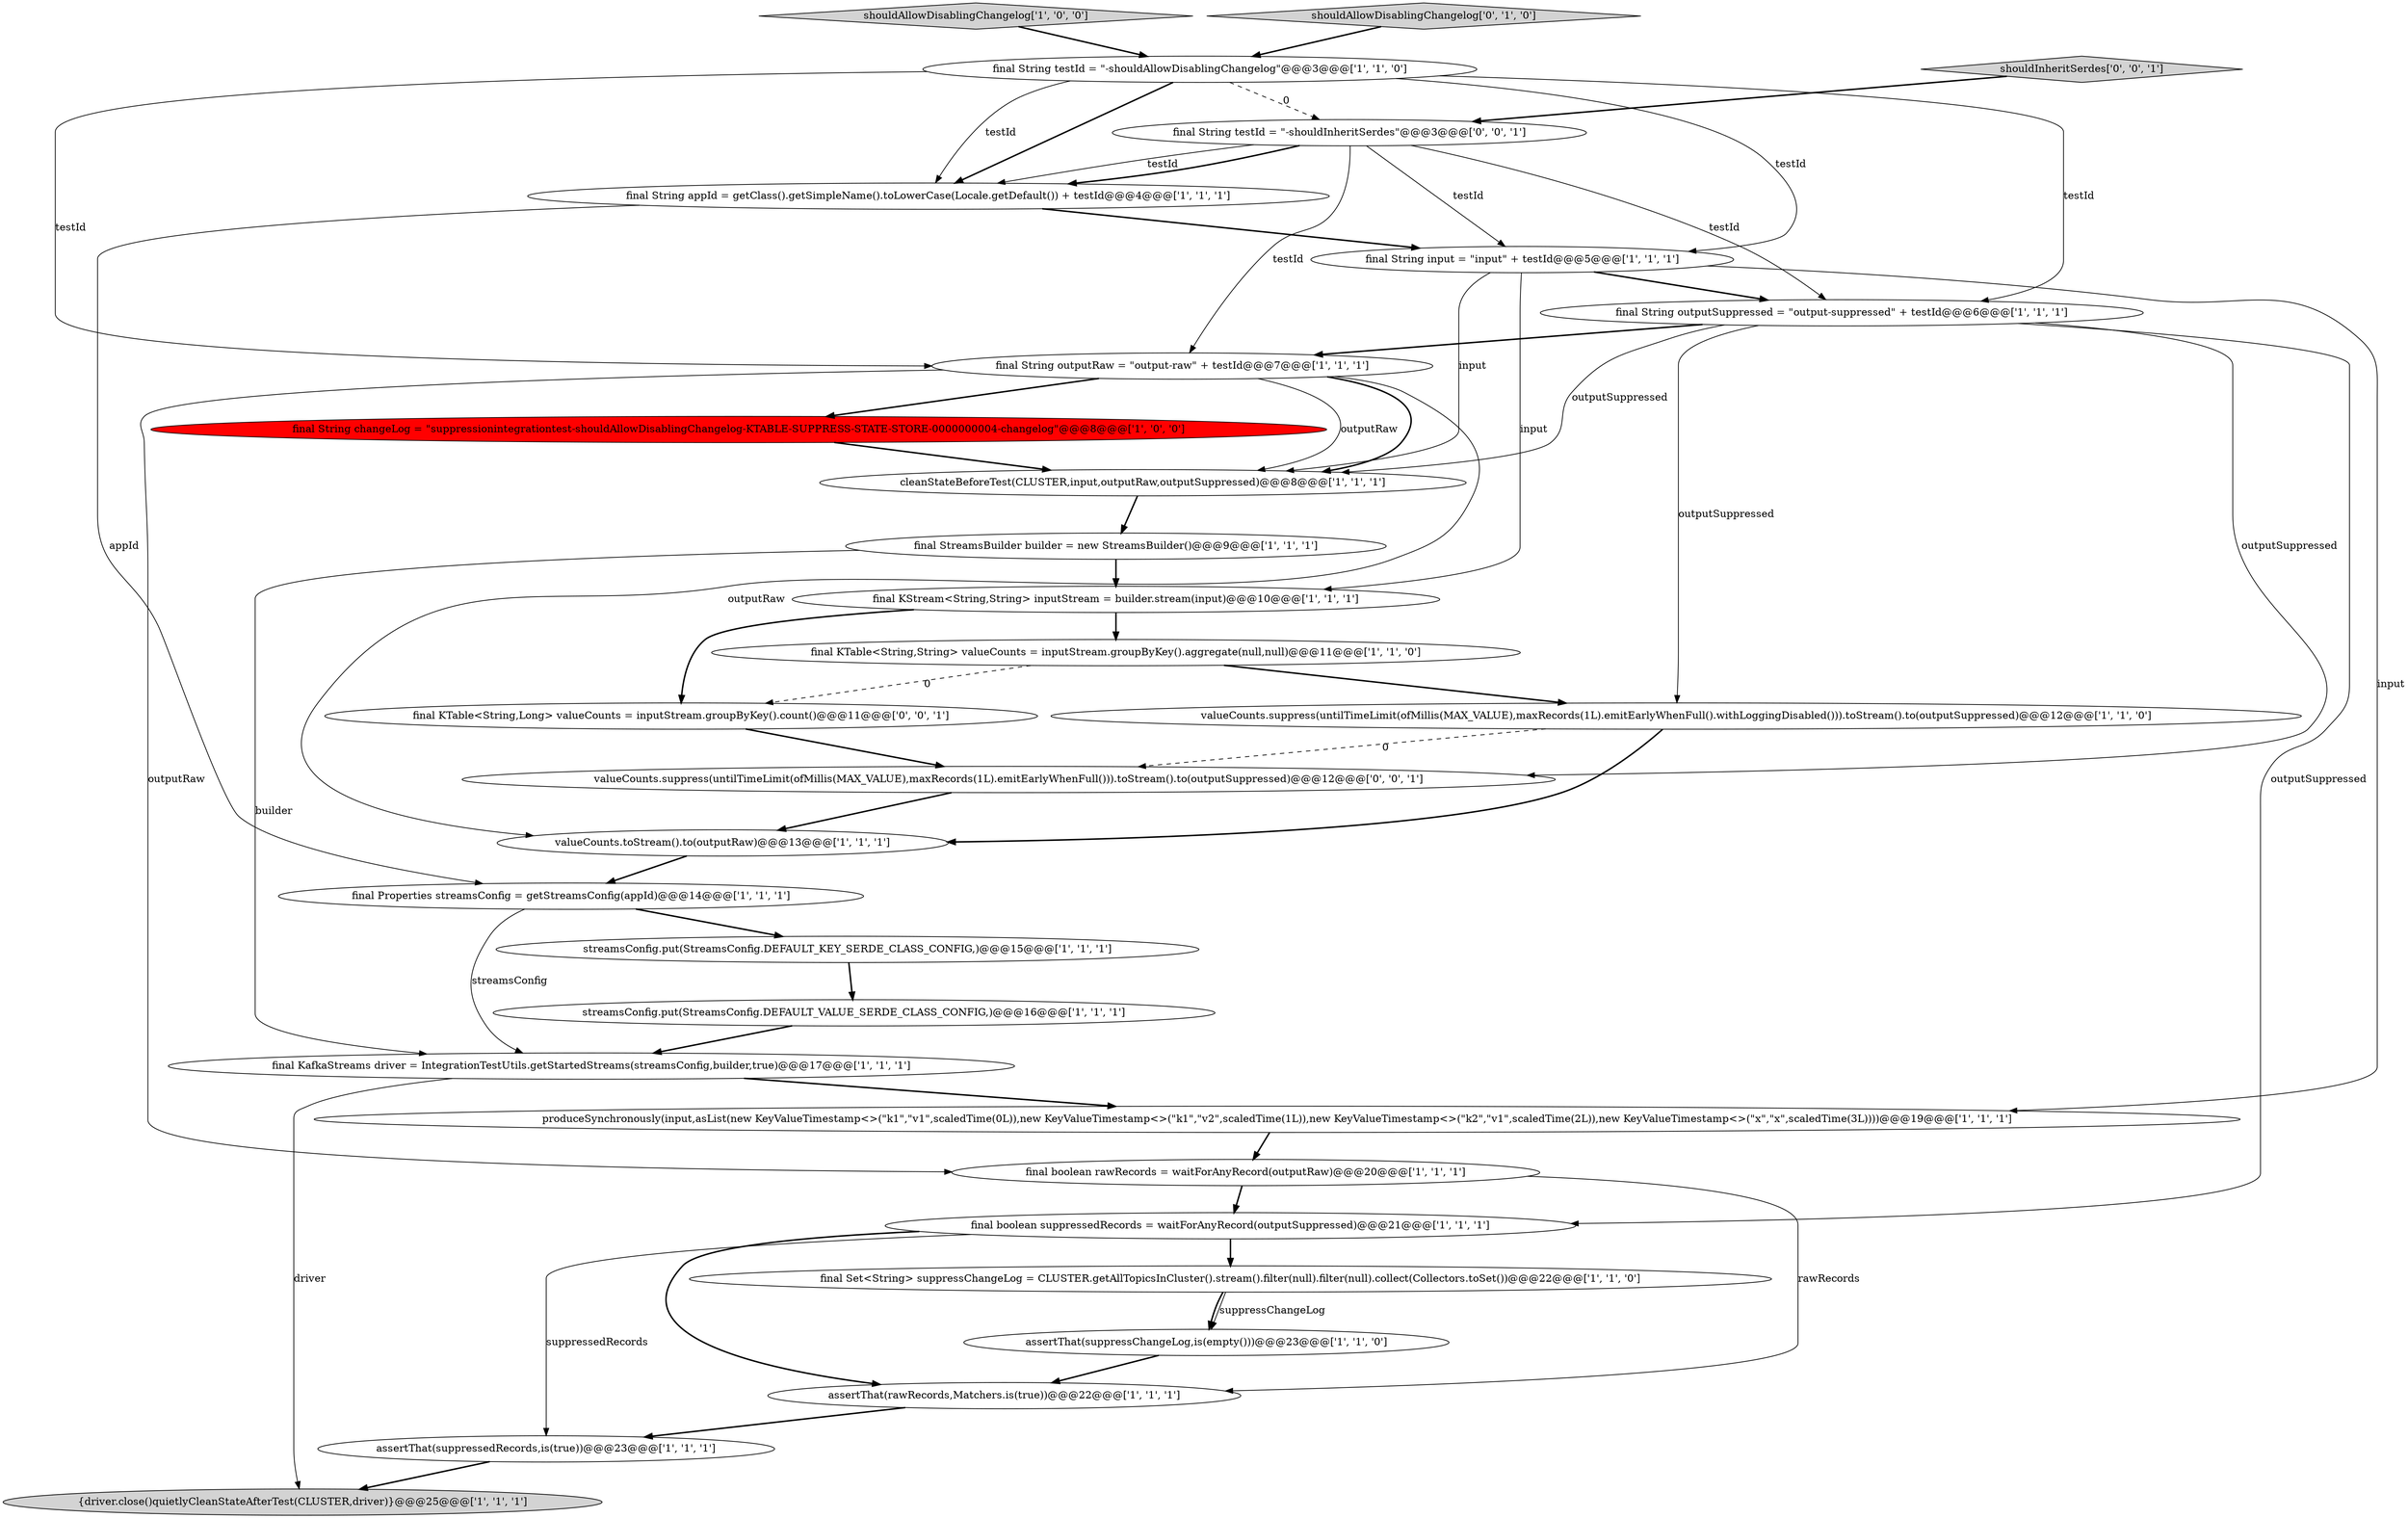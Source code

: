 digraph {
16 [style = filled, label = "final KTable<String,String> valueCounts = inputStream.groupByKey().aggregate(null,null)@@@11@@@['1', '1', '0']", fillcolor = white, shape = ellipse image = "AAA0AAABBB1BBB"];
7 [style = filled, label = "final boolean suppressedRecords = waitForAnyRecord(outputSuppressed)@@@21@@@['1', '1', '1']", fillcolor = white, shape = ellipse image = "AAA0AAABBB1BBB"];
6 [style = filled, label = "streamsConfig.put(StreamsConfig.DEFAULT_VALUE_SERDE_CLASS_CONFIG,)@@@16@@@['1', '1', '1']", fillcolor = white, shape = ellipse image = "AAA0AAABBB1BBB"];
22 [style = filled, label = "final String testId = \"-shouldAllowDisablingChangelog\"@@@3@@@['1', '1', '0']", fillcolor = white, shape = ellipse image = "AAA0AAABBB1BBB"];
1 [style = filled, label = "final String changeLog = \"suppressionintegrationtest-shouldAllowDisablingChangelog-KTABLE-SUPPRESS-STATE-STORE-0000000004-changelog\"@@@8@@@['1', '0', '0']", fillcolor = red, shape = ellipse image = "AAA1AAABBB1BBB"];
8 [style = filled, label = "{driver.close()quietlyCleanStateAfterTest(CLUSTER,driver)}@@@25@@@['1', '1', '1']", fillcolor = lightgray, shape = ellipse image = "AAA0AAABBB1BBB"];
18 [style = filled, label = "final String input = \"input\" + testId@@@5@@@['1', '1', '1']", fillcolor = white, shape = ellipse image = "AAA0AAABBB1BBB"];
5 [style = filled, label = "assertThat(rawRecords,Matchers.is(true))@@@22@@@['1', '1', '1']", fillcolor = white, shape = ellipse image = "AAA0AAABBB1BBB"];
4 [style = filled, label = "final StreamsBuilder builder = new StreamsBuilder()@@@9@@@['1', '1', '1']", fillcolor = white, shape = ellipse image = "AAA0AAABBB1BBB"];
20 [style = filled, label = "valueCounts.toStream().to(outputRaw)@@@13@@@['1', '1', '1']", fillcolor = white, shape = ellipse image = "AAA0AAABBB1BBB"];
13 [style = filled, label = "final Properties streamsConfig = getStreamsConfig(appId)@@@14@@@['1', '1', '1']", fillcolor = white, shape = ellipse image = "AAA0AAABBB1BBB"];
23 [style = filled, label = "cleanStateBeforeTest(CLUSTER,input,outputRaw,outputSuppressed)@@@8@@@['1', '1', '1']", fillcolor = white, shape = ellipse image = "AAA0AAABBB1BBB"];
9 [style = filled, label = "final String outputRaw = \"output-raw\" + testId@@@7@@@['1', '1', '1']", fillcolor = white, shape = ellipse image = "AAA0AAABBB1BBB"];
19 [style = filled, label = "assertThat(suppressChangeLog,is(empty()))@@@23@@@['1', '1', '0']", fillcolor = white, shape = ellipse image = "AAA0AAABBB1BBB"];
26 [style = filled, label = "valueCounts.suppress(untilTimeLimit(ofMillis(MAX_VALUE),maxRecords(1L).emitEarlyWhenFull())).toStream().to(outputSuppressed)@@@12@@@['0', '0', '1']", fillcolor = white, shape = ellipse image = "AAA0AAABBB3BBB"];
28 [style = filled, label = "final KTable<String,Long> valueCounts = inputStream.groupByKey().count()@@@11@@@['0', '0', '1']", fillcolor = white, shape = ellipse image = "AAA0AAABBB3BBB"];
24 [style = filled, label = "final Set<String> suppressChangeLog = CLUSTER.getAllTopicsInCluster().stream().filter(null).filter(null).collect(Collectors.toSet())@@@22@@@['1', '1', '0']", fillcolor = white, shape = ellipse image = "AAA0AAABBB1BBB"];
17 [style = filled, label = "final String appId = getClass().getSimpleName().toLowerCase(Locale.getDefault()) + testId@@@4@@@['1', '1', '1']", fillcolor = white, shape = ellipse image = "AAA0AAABBB1BBB"];
12 [style = filled, label = "streamsConfig.put(StreamsConfig.DEFAULT_KEY_SERDE_CLASS_CONFIG,)@@@15@@@['1', '1', '1']", fillcolor = white, shape = ellipse image = "AAA0AAABBB1BBB"];
10 [style = filled, label = "final KStream<String,String> inputStream = builder.stream(input)@@@10@@@['1', '1', '1']", fillcolor = white, shape = ellipse image = "AAA0AAABBB1BBB"];
14 [style = filled, label = "shouldAllowDisablingChangelog['1', '0', '0']", fillcolor = lightgray, shape = diamond image = "AAA0AAABBB1BBB"];
3 [style = filled, label = "final boolean rawRecords = waitForAnyRecord(outputRaw)@@@20@@@['1', '1', '1']", fillcolor = white, shape = ellipse image = "AAA0AAABBB1BBB"];
21 [style = filled, label = "final KafkaStreams driver = IntegrationTestUtils.getStartedStreams(streamsConfig,builder,true)@@@17@@@['1', '1', '1']", fillcolor = white, shape = ellipse image = "AAA0AAABBB1BBB"];
15 [style = filled, label = "final String outputSuppressed = \"output-suppressed\" + testId@@@6@@@['1', '1', '1']", fillcolor = white, shape = ellipse image = "AAA0AAABBB1BBB"];
27 [style = filled, label = "shouldInheritSerdes['0', '0', '1']", fillcolor = lightgray, shape = diamond image = "AAA0AAABBB3BBB"];
25 [style = filled, label = "shouldAllowDisablingChangelog['0', '1', '0']", fillcolor = lightgray, shape = diamond image = "AAA0AAABBB2BBB"];
2 [style = filled, label = "produceSynchronously(input,asList(new KeyValueTimestamp<>(\"k1\",\"v1\",scaledTime(0L)),new KeyValueTimestamp<>(\"k1\",\"v2\",scaledTime(1L)),new KeyValueTimestamp<>(\"k2\",\"v1\",scaledTime(2L)),new KeyValueTimestamp<>(\"x\",\"x\",scaledTime(3L))))@@@19@@@['1', '1', '1']", fillcolor = white, shape = ellipse image = "AAA0AAABBB1BBB"];
0 [style = filled, label = "assertThat(suppressedRecords,is(true))@@@23@@@['1', '1', '1']", fillcolor = white, shape = ellipse image = "AAA0AAABBB1BBB"];
11 [style = filled, label = "valueCounts.suppress(untilTimeLimit(ofMillis(MAX_VALUE),maxRecords(1L).emitEarlyWhenFull().withLoggingDisabled())).toStream().to(outputSuppressed)@@@12@@@['1', '1', '0']", fillcolor = white, shape = ellipse image = "AAA0AAABBB1BBB"];
29 [style = filled, label = "final String testId = \"-shouldInheritSerdes\"@@@3@@@['0', '0', '1']", fillcolor = white, shape = ellipse image = "AAA0AAABBB3BBB"];
29->17 [style = solid, label="testId"];
4->10 [style = bold, label=""];
11->20 [style = bold, label=""];
15->11 [style = solid, label="outputSuppressed"];
29->17 [style = bold, label=""];
22->17 [style = solid, label="testId"];
16->11 [style = bold, label=""];
20->13 [style = bold, label=""];
24->19 [style = bold, label=""];
10->28 [style = bold, label=""];
17->13 [style = solid, label="appId"];
25->22 [style = bold, label=""];
6->21 [style = bold, label=""];
2->3 [style = bold, label=""];
11->26 [style = dashed, label="0"];
4->21 [style = solid, label="builder"];
9->3 [style = solid, label="outputRaw"];
9->23 [style = solid, label="outputRaw"];
18->15 [style = bold, label=""];
23->4 [style = bold, label=""];
22->9 [style = solid, label="testId"];
14->22 [style = bold, label=""];
22->29 [style = dashed, label="0"];
28->26 [style = bold, label=""];
29->18 [style = solid, label="testId"];
15->7 [style = solid, label="outputSuppressed"];
13->21 [style = solid, label="streamsConfig"];
29->15 [style = solid, label="testId"];
7->0 [style = solid, label="suppressedRecords"];
22->15 [style = solid, label="testId"];
12->6 [style = bold, label=""];
9->20 [style = solid, label="outputRaw"];
3->5 [style = solid, label="rawRecords"];
1->23 [style = bold, label=""];
21->2 [style = bold, label=""];
18->23 [style = solid, label="input"];
29->9 [style = solid, label="testId"];
15->26 [style = solid, label="outputSuppressed"];
19->5 [style = bold, label=""];
18->10 [style = solid, label="input"];
7->24 [style = bold, label=""];
15->23 [style = solid, label="outputSuppressed"];
9->23 [style = bold, label=""];
7->5 [style = bold, label=""];
13->12 [style = bold, label=""];
18->2 [style = solid, label="input"];
10->16 [style = bold, label=""];
5->0 [style = bold, label=""];
3->7 [style = bold, label=""];
21->8 [style = solid, label="driver"];
22->18 [style = solid, label="testId"];
15->9 [style = bold, label=""];
0->8 [style = bold, label=""];
22->17 [style = bold, label=""];
27->29 [style = bold, label=""];
9->1 [style = bold, label=""];
16->28 [style = dashed, label="0"];
17->18 [style = bold, label=""];
26->20 [style = bold, label=""];
24->19 [style = solid, label="suppressChangeLog"];
}

